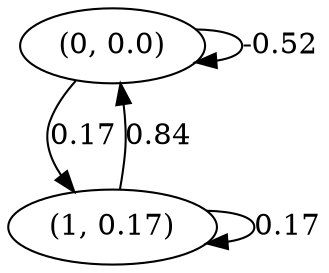 digraph {
    0 [ label = "(0, 0.0)" ]
    1 [ label = "(1, 0.17)" ]
    0 -> 0 [ label = "-0.52" ]
    1 -> 1 [ label = "0.17" ]
    1 -> 0 [ label = "0.84" ]
    0 -> 1 [ label = "0.17" ]
}

